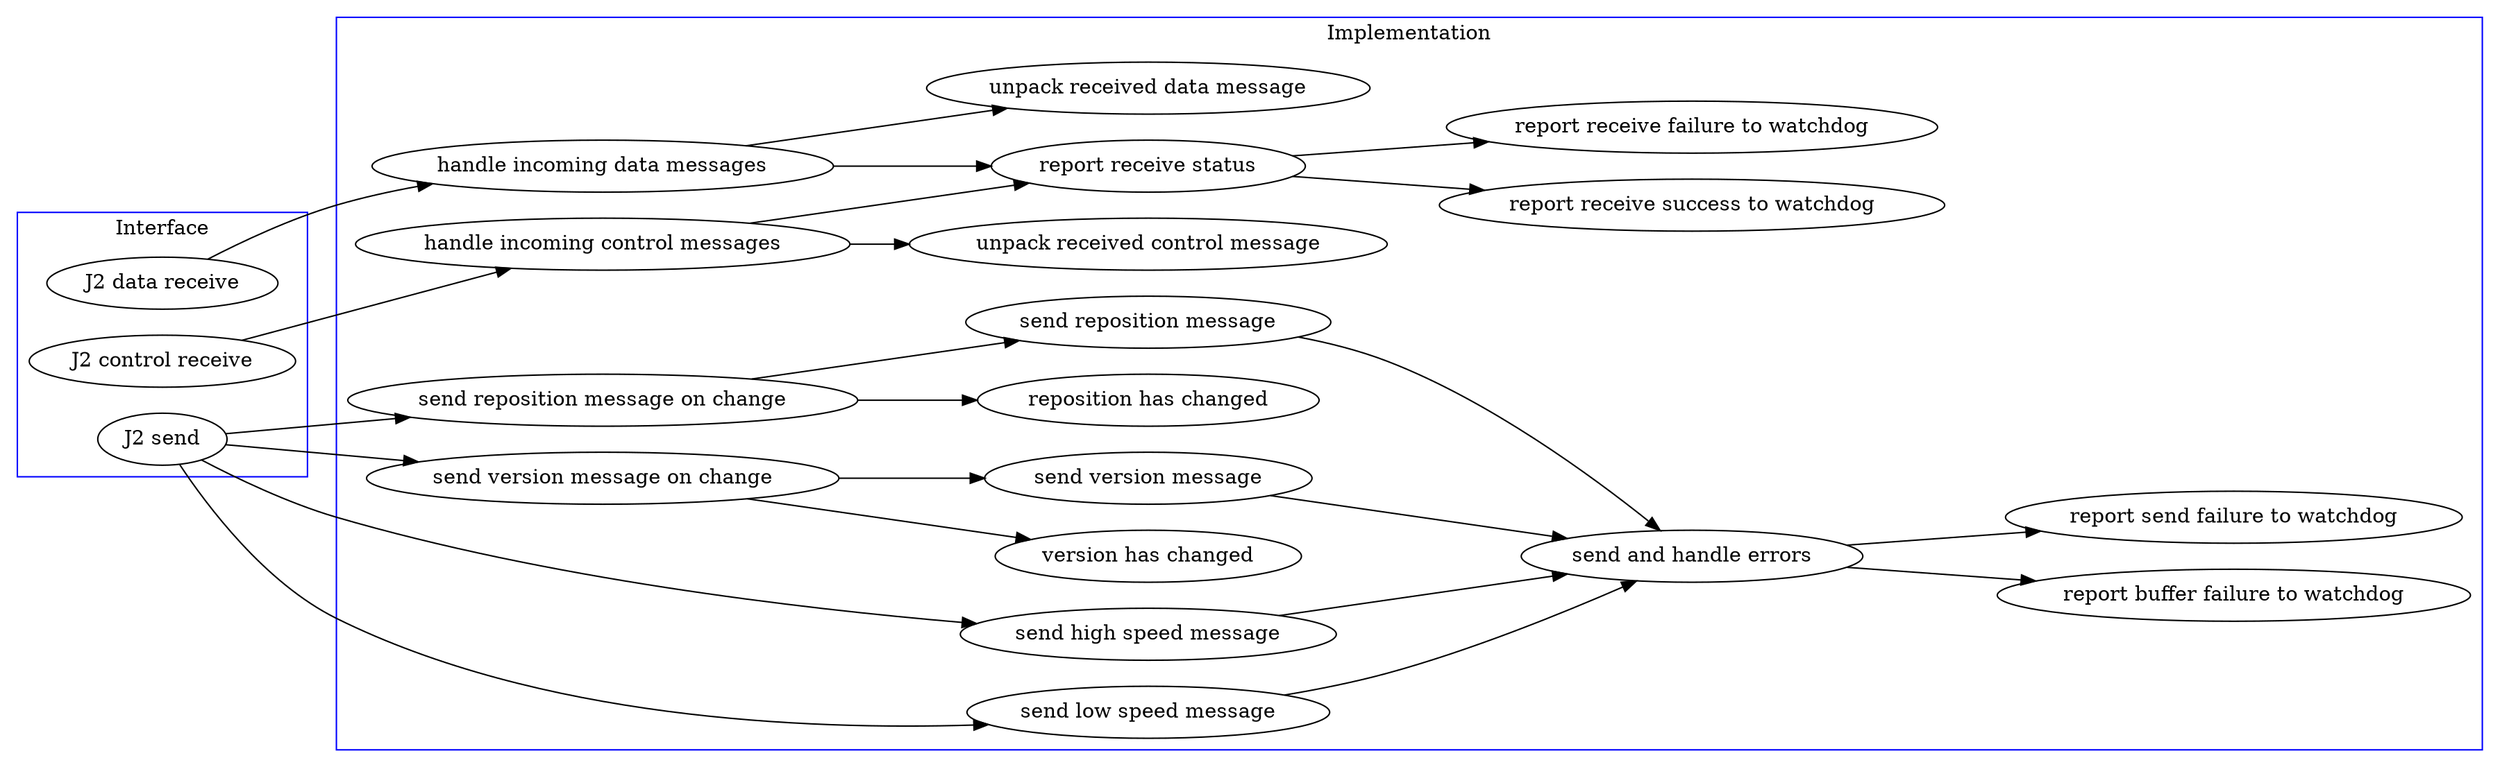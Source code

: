 digraph j2_communication {
rankdir=LR

subgraph cluster_interface {
label = "Interface";
color=blue;
rank=1
"J2 data receive";
"J2 control receive";
"J2 send";

}

subgraph cluster_interface {
label = "Interface";
color=blue;
rank=1
"J2 data receive";
"J2 control receive";
"J2 send";

}

subgraph cluster_implementation {
label = "Implementation";
color=blue;
rank=2
"handle incoming data messages";
"handle incoming control messages";
"unpack received control message";
"unpack received data message";
"send reposition message on change";
"send version message on change";
"reposition has changed";
"version has changed";
"send high speed message";
"send low speed message";
"send reposition message";
"send version message";
"send and handle errors";
"report receive status";
"report buffer failure to watchdog";
"report send failure to watchdog";
"report receive success to watchdog";
"report receive failure to watchdog";

}

"J2 data receive" -> "handle incoming data messages";
"J2 control receive" -> "handle incoming control messages";
"handle incoming data messages" -> "report receive status";
"handle incoming data messages" -> "unpack received data message";
"handle incoming control messages" -> "report receive status";
"handle incoming control messages" -> "unpack received control message";
"J2 send" -> "send high speed message";
"J2 send" -> "send low speed message";
"J2 send" -> "send reposition message on change";
"J2 send" -> "send version message on change";
"send reposition message on change" -> "reposition has changed";
"send reposition message on change" -> "send reposition message";
"send version message on change" -> "version has changed";
"send version message on change" -> "send version message";
"send high speed message" -> "send and handle errors";
"send low speed message" -> "send and handle errors";
"send reposition message" -> "send and handle errors";
"send version message" -> "send and handle errors";
"send and handle errors" -> "report buffer failure to watchdog";
"send and handle errors" -> "report send failure to watchdog";
"report receive status" -> "report receive failure to watchdog";
"report receive status" -> "report receive success to watchdog";

}

